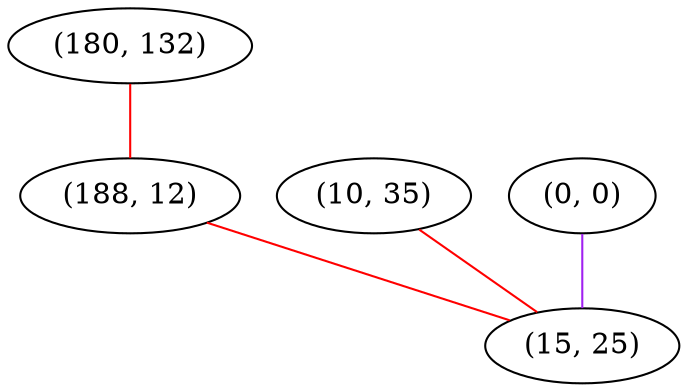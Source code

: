 graph "" {
"(180, 132)";
"(188, 12)";
"(10, 35)";
"(0, 0)";
"(15, 25)";
"(180, 132)" -- "(188, 12)"  [color=red, key=0, weight=1];
"(188, 12)" -- "(15, 25)"  [color=red, key=0, weight=1];
"(10, 35)" -- "(15, 25)"  [color=red, key=0, weight=1];
"(0, 0)" -- "(15, 25)"  [color=purple, key=0, weight=4];
}
